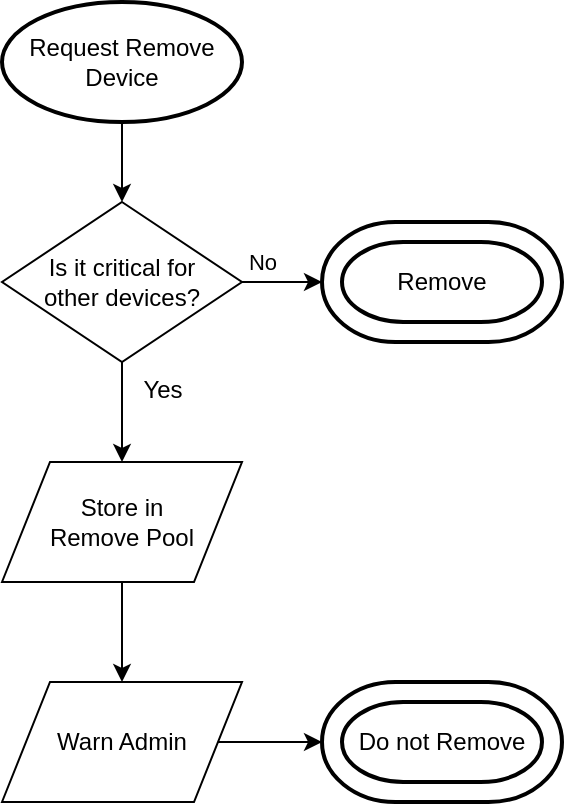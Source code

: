 <mxfile version="12.1.8" type="device" pages="1"><diagram id="FkCdPjZJ8-QhyjD5HfDq" name="Page-1"><mxGraphModel dx="1118" dy="633" grid="1" gridSize="10" guides="1" tooltips="1" connect="1" arrows="1" fold="1" page="1" pageScale="1" pageWidth="827" pageHeight="1169" math="0" shadow="0"><root><mxCell id="0"/><mxCell id="1" parent="0"/><mxCell id="yOy8OFCSUaF9W_NkXSz8-13" style="edgeStyle=orthogonalEdgeStyle;rounded=0;orthogonalLoop=1;jettySize=auto;html=1;" parent="1" source="yOy8OFCSUaF9W_NkXSz8-1" target="yOy8OFCSUaF9W_NkXSz8-7" edge="1"><mxGeometry relative="1" as="geometry"><mxPoint x="340" y="240" as="targetPoint"/></mxGeometry></mxCell><mxCell id="yOy8OFCSUaF9W_NkXSz8-1" value="Request Remove Device" style="strokeWidth=2;html=1;shape=mxgraph.flowchart.start_1;whiteSpace=wrap;" parent="1" vertex="1"><mxGeometry x="280" y="260" width="120" height="60" as="geometry"/></mxCell><mxCell id="yOy8OFCSUaF9W_NkXSz8-5" value="No" style="edgeStyle=orthogonalEdgeStyle;rounded=0;orthogonalLoop=1;jettySize=auto;html=1;entryX=0;entryY=0.5;entryDx=0;entryDy=0;entryPerimeter=0;" parent="1" source="yOy8OFCSUaF9W_NkXSz8-7" target="yOy8OFCSUaF9W_NkXSz8-34" edge="1"><mxGeometry x="-0.5" y="10" relative="1" as="geometry"><mxPoint x="410" y="400" as="sourcePoint"/><mxPoint x="450" y="400" as="targetPoint"/><mxPoint as="offset"/></mxGeometry></mxCell><mxCell id="yOy8OFCSUaF9W_NkXSz8-10" value="" style="edgeStyle=orthogonalEdgeStyle;rounded=0;orthogonalLoop=1;jettySize=auto;html=1;" parent="1" source="yOy8OFCSUaF9W_NkXSz8-7" target="yOy8OFCSUaF9W_NkXSz8-16" edge="1"><mxGeometry relative="1" as="geometry"><mxPoint x="340" y="480" as="targetPoint"/></mxGeometry></mxCell><mxCell id="yOy8OFCSUaF9W_NkXSz8-7" value="Is it critical for&lt;br&gt;other devices?" style="rhombus;whiteSpace=wrap;html=1;" parent="1" vertex="1"><mxGeometry x="280" y="360" width="120" height="80" as="geometry"/></mxCell><mxCell id="us8n7yIPnZ2g-r0tdxaL-4" style="edgeStyle=orthogonalEdgeStyle;rounded=0;orthogonalLoop=1;jettySize=auto;html=1;" edge="1" parent="1" source="yOy8OFCSUaF9W_NkXSz8-16" target="us8n7yIPnZ2g-r0tdxaL-3"><mxGeometry relative="1" as="geometry"/></mxCell><mxCell id="yOy8OFCSUaF9W_NkXSz8-16" value="Store in &lt;br&gt;Remove Pool" style="shape=parallelogram;perimeter=parallelogramPerimeter;whiteSpace=wrap;html=1;" parent="1" vertex="1"><mxGeometry x="280" y="490" width="120" height="60" as="geometry"/></mxCell><mxCell id="yOy8OFCSUaF9W_NkXSz8-27" value="Yes" style="text;html=1;resizable=0;points=[];align=center;verticalAlign=middle;labelBackgroundColor=#ffffff;" parent="1" vertex="1" connectable="0"><mxGeometry x="340" y="459.862" as="geometry"><mxPoint x="20" y="-6" as="offset"/></mxGeometry></mxCell><mxCell id="yOy8OFCSUaF9W_NkXSz8-36" value="" style="group" parent="1" vertex="1" connectable="0"><mxGeometry x="440" y="370" width="120" height="60" as="geometry"/></mxCell><mxCell id="yOy8OFCSUaF9W_NkXSz8-34" value="" style="strokeWidth=2;html=1;shape=mxgraph.flowchart.terminator;whiteSpace=wrap;" parent="yOy8OFCSUaF9W_NkXSz8-36" vertex="1"><mxGeometry width="120" height="60" as="geometry"/></mxCell><mxCell id="yOy8OFCSUaF9W_NkXSz8-35" value="Remove" style="strokeWidth=2;html=1;shape=mxgraph.flowchart.terminator;whiteSpace=wrap;" parent="yOy8OFCSUaF9W_NkXSz8-36" vertex="1"><mxGeometry x="10" y="10" width="100" height="40" as="geometry"/></mxCell><mxCell id="yOy8OFCSUaF9W_NkXSz8-37" value="" style="group" parent="1" vertex="1" connectable="0"><mxGeometry x="440" y="600" width="120" height="60" as="geometry"/></mxCell><mxCell id="yOy8OFCSUaF9W_NkXSz8-38" value="" style="strokeWidth=2;html=1;shape=mxgraph.flowchart.terminator;whiteSpace=wrap;" parent="yOy8OFCSUaF9W_NkXSz8-37" vertex="1"><mxGeometry width="120" height="60" as="geometry"/></mxCell><mxCell id="yOy8OFCSUaF9W_NkXSz8-39" value="Do not Remove" style="strokeWidth=2;html=1;shape=mxgraph.flowchart.terminator;whiteSpace=wrap;" parent="yOy8OFCSUaF9W_NkXSz8-37" vertex="1"><mxGeometry x="10" y="10" width="100" height="40" as="geometry"/></mxCell><mxCell id="us8n7yIPnZ2g-r0tdxaL-5" style="edgeStyle=orthogonalEdgeStyle;rounded=0;orthogonalLoop=1;jettySize=auto;html=1;" edge="1" parent="1" source="us8n7yIPnZ2g-r0tdxaL-3" target="yOy8OFCSUaF9W_NkXSz8-38"><mxGeometry relative="1" as="geometry"/></mxCell><mxCell id="us8n7yIPnZ2g-r0tdxaL-3" value="Warn Admin" style="shape=parallelogram;perimeter=parallelogramPerimeter;whiteSpace=wrap;html=1;" vertex="1" parent="1"><mxGeometry x="280" y="600" width="120" height="60" as="geometry"/></mxCell></root></mxGraphModel></diagram></mxfile>